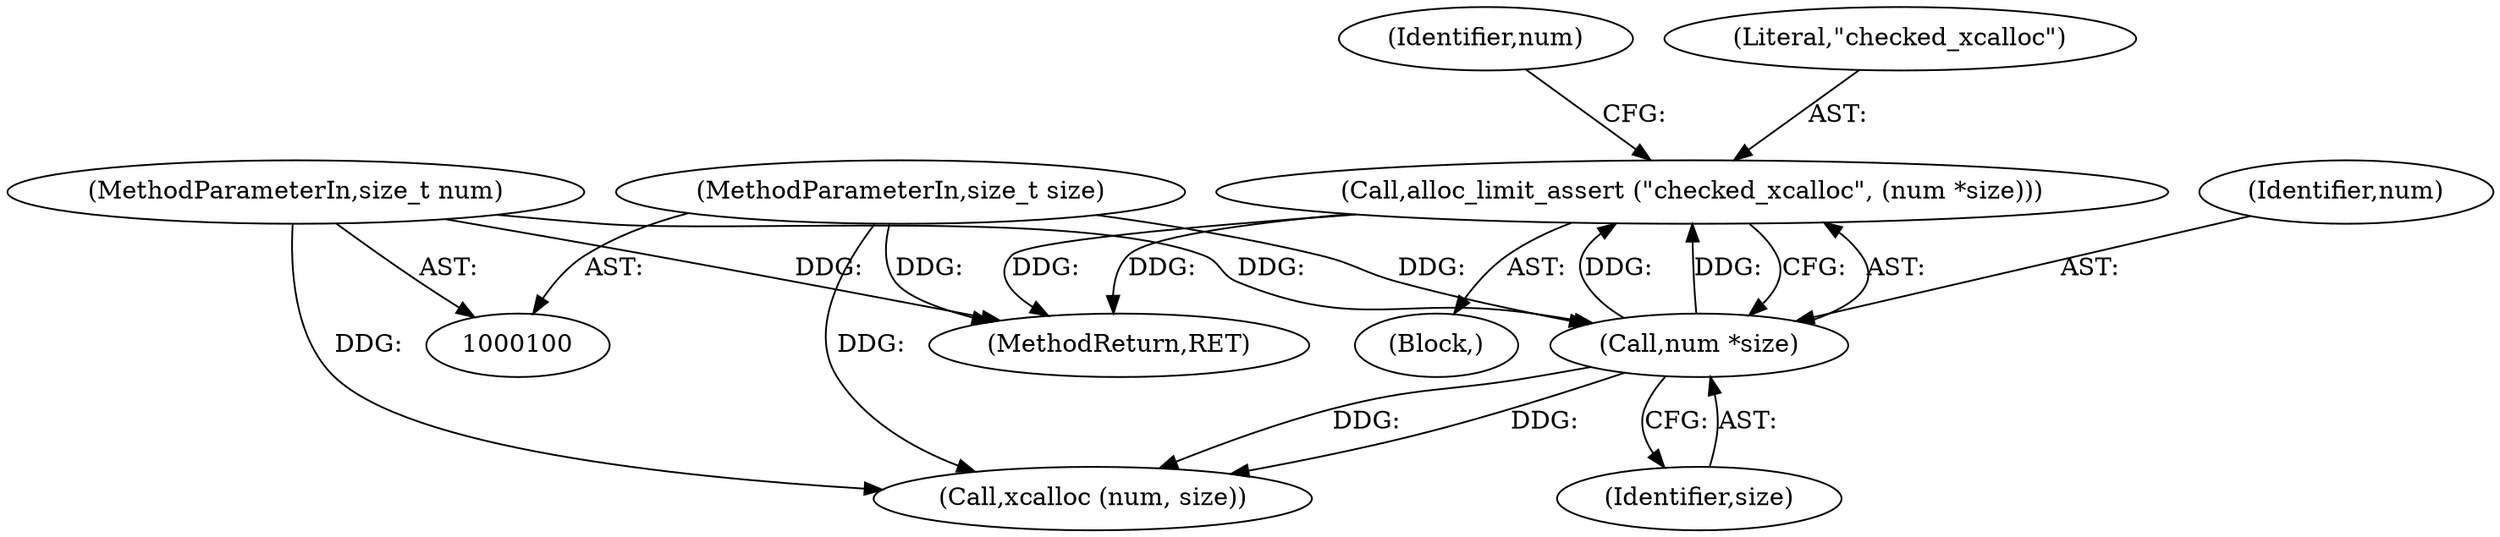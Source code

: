 digraph "1_tnef_c5044689e50039635e7700fe2472fd632ac77176_1@API" {
"1000104" [label="(Call,alloc_limit_assert (\"checked_xcalloc\", (num *size)))"];
"1000106" [label="(Call,num *size)"];
"1000101" [label="(MethodParameterIn,size_t num)"];
"1000102" [label="(MethodParameterIn,size_t size)"];
"1000101" [label="(MethodParameterIn,size_t num)"];
"1000107" [label="(Identifier,num)"];
"1000106" [label="(Call,num *size)"];
"1000113" [label="(MethodReturn,RET)"];
"1000111" [label="(Identifier,num)"];
"1000103" [label="(Block,)"];
"1000102" [label="(MethodParameterIn,size_t size)"];
"1000108" [label="(Identifier,size)"];
"1000110" [label="(Call,xcalloc (num, size))"];
"1000105" [label="(Literal,\"checked_xcalloc\")"];
"1000104" [label="(Call,alloc_limit_assert (\"checked_xcalloc\", (num *size)))"];
"1000104" -> "1000103"  [label="AST: "];
"1000104" -> "1000106"  [label="CFG: "];
"1000105" -> "1000104"  [label="AST: "];
"1000106" -> "1000104"  [label="AST: "];
"1000111" -> "1000104"  [label="CFG: "];
"1000104" -> "1000113"  [label="DDG: "];
"1000104" -> "1000113"  [label="DDG: "];
"1000106" -> "1000104"  [label="DDG: "];
"1000106" -> "1000104"  [label="DDG: "];
"1000106" -> "1000108"  [label="CFG: "];
"1000107" -> "1000106"  [label="AST: "];
"1000108" -> "1000106"  [label="AST: "];
"1000101" -> "1000106"  [label="DDG: "];
"1000102" -> "1000106"  [label="DDG: "];
"1000106" -> "1000110"  [label="DDG: "];
"1000106" -> "1000110"  [label="DDG: "];
"1000101" -> "1000100"  [label="AST: "];
"1000101" -> "1000113"  [label="DDG: "];
"1000101" -> "1000110"  [label="DDG: "];
"1000102" -> "1000100"  [label="AST: "];
"1000102" -> "1000113"  [label="DDG: "];
"1000102" -> "1000110"  [label="DDG: "];
}
